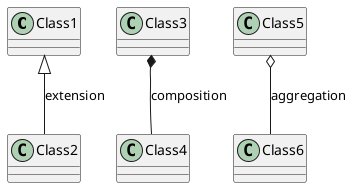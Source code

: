 @startuml rel
Class1 <|-- Class2 : extension
Class3 *-- Class4 : composition
Class5 o-- Class6 : aggregation
@enduml